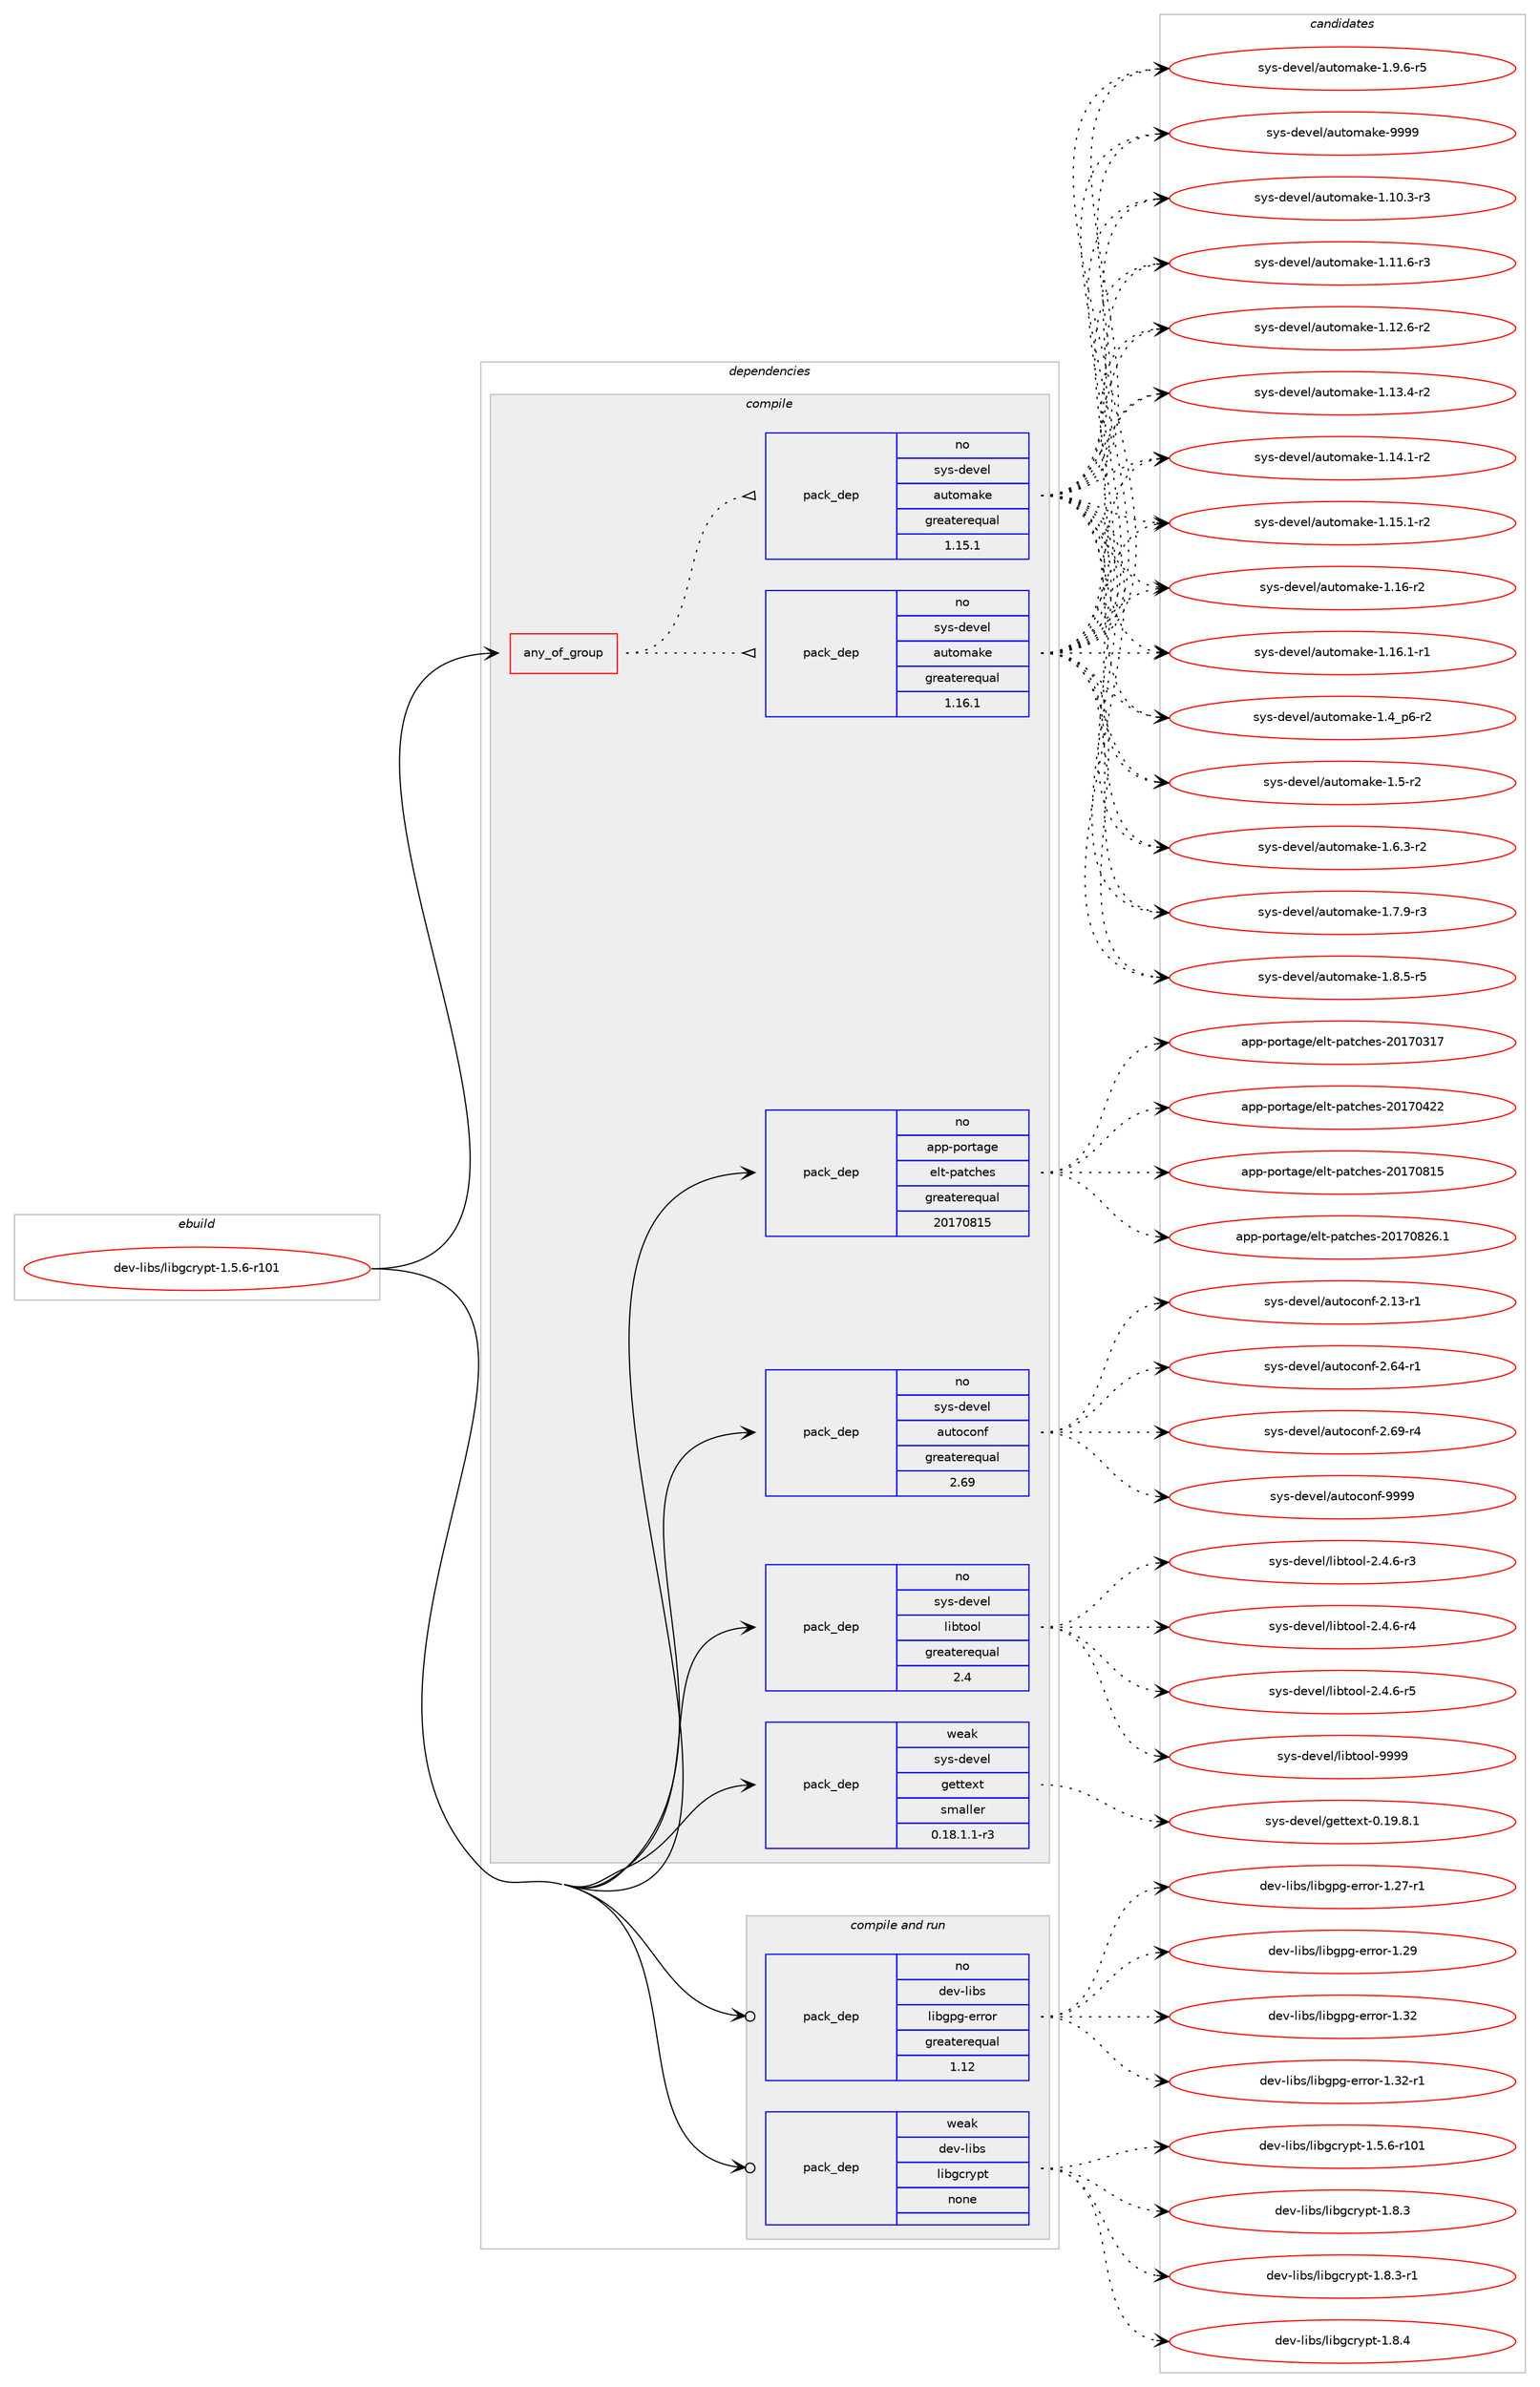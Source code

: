 digraph prolog {

# *************
# Graph options
# *************

newrank=true;
concentrate=true;
compound=true;
graph [rankdir=LR,fontname=Helvetica,fontsize=10,ranksep=1.5];#, ranksep=2.5, nodesep=0.2];
edge  [arrowhead=vee];
node  [fontname=Helvetica,fontsize=10];

# **********
# The ebuild
# **********

subgraph cluster_leftcol {
color=gray;
rank=same;
label=<<i>ebuild</i>>;
id [label="dev-libs/libgcrypt-1.5.6-r101", color=red, width=4, href="../dev-libs/libgcrypt-1.5.6-r101.svg"];
}

# ****************
# The dependencies
# ****************

subgraph cluster_midcol {
color=gray;
label=<<i>dependencies</i>>;
subgraph cluster_compile {
fillcolor="#eeeeee";
style=filled;
label=<<i>compile</i>>;
subgraph any22255 {
dependency1367778 [label=<<TABLE BORDER="0" CELLBORDER="1" CELLSPACING="0" CELLPADDING="4"><TR><TD CELLPADDING="10">any_of_group</TD></TR></TABLE>>, shape=none, color=red];subgraph pack979012 {
dependency1367779 [label=<<TABLE BORDER="0" CELLBORDER="1" CELLSPACING="0" CELLPADDING="4" WIDTH="220"><TR><TD ROWSPAN="6" CELLPADDING="30">pack_dep</TD></TR><TR><TD WIDTH="110">no</TD></TR><TR><TD>sys-devel</TD></TR><TR><TD>automake</TD></TR><TR><TD>greaterequal</TD></TR><TR><TD>1.16.1</TD></TR></TABLE>>, shape=none, color=blue];
}
dependency1367778:e -> dependency1367779:w [weight=20,style="dotted",arrowhead="oinv"];
subgraph pack979013 {
dependency1367780 [label=<<TABLE BORDER="0" CELLBORDER="1" CELLSPACING="0" CELLPADDING="4" WIDTH="220"><TR><TD ROWSPAN="6" CELLPADDING="30">pack_dep</TD></TR><TR><TD WIDTH="110">no</TD></TR><TR><TD>sys-devel</TD></TR><TR><TD>automake</TD></TR><TR><TD>greaterequal</TD></TR><TR><TD>1.15.1</TD></TR></TABLE>>, shape=none, color=blue];
}
dependency1367778:e -> dependency1367780:w [weight=20,style="dotted",arrowhead="oinv"];
}
id:e -> dependency1367778:w [weight=20,style="solid",arrowhead="vee"];
subgraph pack979014 {
dependency1367781 [label=<<TABLE BORDER="0" CELLBORDER="1" CELLSPACING="0" CELLPADDING="4" WIDTH="220"><TR><TD ROWSPAN="6" CELLPADDING="30">pack_dep</TD></TR><TR><TD WIDTH="110">no</TD></TR><TR><TD>app-portage</TD></TR><TR><TD>elt-patches</TD></TR><TR><TD>greaterequal</TD></TR><TR><TD>20170815</TD></TR></TABLE>>, shape=none, color=blue];
}
id:e -> dependency1367781:w [weight=20,style="solid",arrowhead="vee"];
subgraph pack979015 {
dependency1367782 [label=<<TABLE BORDER="0" CELLBORDER="1" CELLSPACING="0" CELLPADDING="4" WIDTH="220"><TR><TD ROWSPAN="6" CELLPADDING="30">pack_dep</TD></TR><TR><TD WIDTH="110">no</TD></TR><TR><TD>sys-devel</TD></TR><TR><TD>autoconf</TD></TR><TR><TD>greaterequal</TD></TR><TR><TD>2.69</TD></TR></TABLE>>, shape=none, color=blue];
}
id:e -> dependency1367782:w [weight=20,style="solid",arrowhead="vee"];
subgraph pack979016 {
dependency1367783 [label=<<TABLE BORDER="0" CELLBORDER="1" CELLSPACING="0" CELLPADDING="4" WIDTH="220"><TR><TD ROWSPAN="6" CELLPADDING="30">pack_dep</TD></TR><TR><TD WIDTH="110">no</TD></TR><TR><TD>sys-devel</TD></TR><TR><TD>libtool</TD></TR><TR><TD>greaterequal</TD></TR><TR><TD>2.4</TD></TR></TABLE>>, shape=none, color=blue];
}
id:e -> dependency1367783:w [weight=20,style="solid",arrowhead="vee"];
subgraph pack979017 {
dependency1367784 [label=<<TABLE BORDER="0" CELLBORDER="1" CELLSPACING="0" CELLPADDING="4" WIDTH="220"><TR><TD ROWSPAN="6" CELLPADDING="30">pack_dep</TD></TR><TR><TD WIDTH="110">weak</TD></TR><TR><TD>sys-devel</TD></TR><TR><TD>gettext</TD></TR><TR><TD>smaller</TD></TR><TR><TD>0.18.1.1-r3</TD></TR></TABLE>>, shape=none, color=blue];
}
id:e -> dependency1367784:w [weight=20,style="solid",arrowhead="vee"];
}
subgraph cluster_compileandrun {
fillcolor="#eeeeee";
style=filled;
label=<<i>compile and run</i>>;
subgraph pack979018 {
dependency1367785 [label=<<TABLE BORDER="0" CELLBORDER="1" CELLSPACING="0" CELLPADDING="4" WIDTH="220"><TR><TD ROWSPAN="6" CELLPADDING="30">pack_dep</TD></TR><TR><TD WIDTH="110">no</TD></TR><TR><TD>dev-libs</TD></TR><TR><TD>libgpg-error</TD></TR><TR><TD>greaterequal</TD></TR><TR><TD>1.12</TD></TR></TABLE>>, shape=none, color=blue];
}
id:e -> dependency1367785:w [weight=20,style="solid",arrowhead="odotvee"];
subgraph pack979019 {
dependency1367786 [label=<<TABLE BORDER="0" CELLBORDER="1" CELLSPACING="0" CELLPADDING="4" WIDTH="220"><TR><TD ROWSPAN="6" CELLPADDING="30">pack_dep</TD></TR><TR><TD WIDTH="110">weak</TD></TR><TR><TD>dev-libs</TD></TR><TR><TD>libgcrypt</TD></TR><TR><TD>none</TD></TR><TR><TD></TD></TR></TABLE>>, shape=none, color=blue];
}
id:e -> dependency1367786:w [weight=20,style="solid",arrowhead="odotvee"];
}
subgraph cluster_run {
fillcolor="#eeeeee";
style=filled;
label=<<i>run</i>>;
}
}

# **************
# The candidates
# **************

subgraph cluster_choices {
rank=same;
color=gray;
label=<<i>candidates</i>>;

subgraph choice979012 {
color=black;
nodesep=1;
choice11512111545100101118101108479711711611110997107101454946494846514511451 [label="sys-devel/automake-1.10.3-r3", color=red, width=4,href="../sys-devel/automake-1.10.3-r3.svg"];
choice11512111545100101118101108479711711611110997107101454946494946544511451 [label="sys-devel/automake-1.11.6-r3", color=red, width=4,href="../sys-devel/automake-1.11.6-r3.svg"];
choice11512111545100101118101108479711711611110997107101454946495046544511450 [label="sys-devel/automake-1.12.6-r2", color=red, width=4,href="../sys-devel/automake-1.12.6-r2.svg"];
choice11512111545100101118101108479711711611110997107101454946495146524511450 [label="sys-devel/automake-1.13.4-r2", color=red, width=4,href="../sys-devel/automake-1.13.4-r2.svg"];
choice11512111545100101118101108479711711611110997107101454946495246494511450 [label="sys-devel/automake-1.14.1-r2", color=red, width=4,href="../sys-devel/automake-1.14.1-r2.svg"];
choice11512111545100101118101108479711711611110997107101454946495346494511450 [label="sys-devel/automake-1.15.1-r2", color=red, width=4,href="../sys-devel/automake-1.15.1-r2.svg"];
choice1151211154510010111810110847971171161111099710710145494649544511450 [label="sys-devel/automake-1.16-r2", color=red, width=4,href="../sys-devel/automake-1.16-r2.svg"];
choice11512111545100101118101108479711711611110997107101454946495446494511449 [label="sys-devel/automake-1.16.1-r1", color=red, width=4,href="../sys-devel/automake-1.16.1-r1.svg"];
choice115121115451001011181011084797117116111109971071014549465295112544511450 [label="sys-devel/automake-1.4_p6-r2", color=red, width=4,href="../sys-devel/automake-1.4_p6-r2.svg"];
choice11512111545100101118101108479711711611110997107101454946534511450 [label="sys-devel/automake-1.5-r2", color=red, width=4,href="../sys-devel/automake-1.5-r2.svg"];
choice115121115451001011181011084797117116111109971071014549465446514511450 [label="sys-devel/automake-1.6.3-r2", color=red, width=4,href="../sys-devel/automake-1.6.3-r2.svg"];
choice115121115451001011181011084797117116111109971071014549465546574511451 [label="sys-devel/automake-1.7.9-r3", color=red, width=4,href="../sys-devel/automake-1.7.9-r3.svg"];
choice115121115451001011181011084797117116111109971071014549465646534511453 [label="sys-devel/automake-1.8.5-r5", color=red, width=4,href="../sys-devel/automake-1.8.5-r5.svg"];
choice115121115451001011181011084797117116111109971071014549465746544511453 [label="sys-devel/automake-1.9.6-r5", color=red, width=4,href="../sys-devel/automake-1.9.6-r5.svg"];
choice115121115451001011181011084797117116111109971071014557575757 [label="sys-devel/automake-9999", color=red, width=4,href="../sys-devel/automake-9999.svg"];
dependency1367779:e -> choice11512111545100101118101108479711711611110997107101454946494846514511451:w [style=dotted,weight="100"];
dependency1367779:e -> choice11512111545100101118101108479711711611110997107101454946494946544511451:w [style=dotted,weight="100"];
dependency1367779:e -> choice11512111545100101118101108479711711611110997107101454946495046544511450:w [style=dotted,weight="100"];
dependency1367779:e -> choice11512111545100101118101108479711711611110997107101454946495146524511450:w [style=dotted,weight="100"];
dependency1367779:e -> choice11512111545100101118101108479711711611110997107101454946495246494511450:w [style=dotted,weight="100"];
dependency1367779:e -> choice11512111545100101118101108479711711611110997107101454946495346494511450:w [style=dotted,weight="100"];
dependency1367779:e -> choice1151211154510010111810110847971171161111099710710145494649544511450:w [style=dotted,weight="100"];
dependency1367779:e -> choice11512111545100101118101108479711711611110997107101454946495446494511449:w [style=dotted,weight="100"];
dependency1367779:e -> choice115121115451001011181011084797117116111109971071014549465295112544511450:w [style=dotted,weight="100"];
dependency1367779:e -> choice11512111545100101118101108479711711611110997107101454946534511450:w [style=dotted,weight="100"];
dependency1367779:e -> choice115121115451001011181011084797117116111109971071014549465446514511450:w [style=dotted,weight="100"];
dependency1367779:e -> choice115121115451001011181011084797117116111109971071014549465546574511451:w [style=dotted,weight="100"];
dependency1367779:e -> choice115121115451001011181011084797117116111109971071014549465646534511453:w [style=dotted,weight="100"];
dependency1367779:e -> choice115121115451001011181011084797117116111109971071014549465746544511453:w [style=dotted,weight="100"];
dependency1367779:e -> choice115121115451001011181011084797117116111109971071014557575757:w [style=dotted,weight="100"];
}
subgraph choice979013 {
color=black;
nodesep=1;
choice11512111545100101118101108479711711611110997107101454946494846514511451 [label="sys-devel/automake-1.10.3-r3", color=red, width=4,href="../sys-devel/automake-1.10.3-r3.svg"];
choice11512111545100101118101108479711711611110997107101454946494946544511451 [label="sys-devel/automake-1.11.6-r3", color=red, width=4,href="../sys-devel/automake-1.11.6-r3.svg"];
choice11512111545100101118101108479711711611110997107101454946495046544511450 [label="sys-devel/automake-1.12.6-r2", color=red, width=4,href="../sys-devel/automake-1.12.6-r2.svg"];
choice11512111545100101118101108479711711611110997107101454946495146524511450 [label="sys-devel/automake-1.13.4-r2", color=red, width=4,href="../sys-devel/automake-1.13.4-r2.svg"];
choice11512111545100101118101108479711711611110997107101454946495246494511450 [label="sys-devel/automake-1.14.1-r2", color=red, width=4,href="../sys-devel/automake-1.14.1-r2.svg"];
choice11512111545100101118101108479711711611110997107101454946495346494511450 [label="sys-devel/automake-1.15.1-r2", color=red, width=4,href="../sys-devel/automake-1.15.1-r2.svg"];
choice1151211154510010111810110847971171161111099710710145494649544511450 [label="sys-devel/automake-1.16-r2", color=red, width=4,href="../sys-devel/automake-1.16-r2.svg"];
choice11512111545100101118101108479711711611110997107101454946495446494511449 [label="sys-devel/automake-1.16.1-r1", color=red, width=4,href="../sys-devel/automake-1.16.1-r1.svg"];
choice115121115451001011181011084797117116111109971071014549465295112544511450 [label="sys-devel/automake-1.4_p6-r2", color=red, width=4,href="../sys-devel/automake-1.4_p6-r2.svg"];
choice11512111545100101118101108479711711611110997107101454946534511450 [label="sys-devel/automake-1.5-r2", color=red, width=4,href="../sys-devel/automake-1.5-r2.svg"];
choice115121115451001011181011084797117116111109971071014549465446514511450 [label="sys-devel/automake-1.6.3-r2", color=red, width=4,href="../sys-devel/automake-1.6.3-r2.svg"];
choice115121115451001011181011084797117116111109971071014549465546574511451 [label="sys-devel/automake-1.7.9-r3", color=red, width=4,href="../sys-devel/automake-1.7.9-r3.svg"];
choice115121115451001011181011084797117116111109971071014549465646534511453 [label="sys-devel/automake-1.8.5-r5", color=red, width=4,href="../sys-devel/automake-1.8.5-r5.svg"];
choice115121115451001011181011084797117116111109971071014549465746544511453 [label="sys-devel/automake-1.9.6-r5", color=red, width=4,href="../sys-devel/automake-1.9.6-r5.svg"];
choice115121115451001011181011084797117116111109971071014557575757 [label="sys-devel/automake-9999", color=red, width=4,href="../sys-devel/automake-9999.svg"];
dependency1367780:e -> choice11512111545100101118101108479711711611110997107101454946494846514511451:w [style=dotted,weight="100"];
dependency1367780:e -> choice11512111545100101118101108479711711611110997107101454946494946544511451:w [style=dotted,weight="100"];
dependency1367780:e -> choice11512111545100101118101108479711711611110997107101454946495046544511450:w [style=dotted,weight="100"];
dependency1367780:e -> choice11512111545100101118101108479711711611110997107101454946495146524511450:w [style=dotted,weight="100"];
dependency1367780:e -> choice11512111545100101118101108479711711611110997107101454946495246494511450:w [style=dotted,weight="100"];
dependency1367780:e -> choice11512111545100101118101108479711711611110997107101454946495346494511450:w [style=dotted,weight="100"];
dependency1367780:e -> choice1151211154510010111810110847971171161111099710710145494649544511450:w [style=dotted,weight="100"];
dependency1367780:e -> choice11512111545100101118101108479711711611110997107101454946495446494511449:w [style=dotted,weight="100"];
dependency1367780:e -> choice115121115451001011181011084797117116111109971071014549465295112544511450:w [style=dotted,weight="100"];
dependency1367780:e -> choice11512111545100101118101108479711711611110997107101454946534511450:w [style=dotted,weight="100"];
dependency1367780:e -> choice115121115451001011181011084797117116111109971071014549465446514511450:w [style=dotted,weight="100"];
dependency1367780:e -> choice115121115451001011181011084797117116111109971071014549465546574511451:w [style=dotted,weight="100"];
dependency1367780:e -> choice115121115451001011181011084797117116111109971071014549465646534511453:w [style=dotted,weight="100"];
dependency1367780:e -> choice115121115451001011181011084797117116111109971071014549465746544511453:w [style=dotted,weight="100"];
dependency1367780:e -> choice115121115451001011181011084797117116111109971071014557575757:w [style=dotted,weight="100"];
}
subgraph choice979014 {
color=black;
nodesep=1;
choice97112112451121111141169710310147101108116451129711699104101115455048495548514955 [label="app-portage/elt-patches-20170317", color=red, width=4,href="../app-portage/elt-patches-20170317.svg"];
choice97112112451121111141169710310147101108116451129711699104101115455048495548525050 [label="app-portage/elt-patches-20170422", color=red, width=4,href="../app-portage/elt-patches-20170422.svg"];
choice97112112451121111141169710310147101108116451129711699104101115455048495548564953 [label="app-portage/elt-patches-20170815", color=red, width=4,href="../app-portage/elt-patches-20170815.svg"];
choice971121124511211111411697103101471011081164511297116991041011154550484955485650544649 [label="app-portage/elt-patches-20170826.1", color=red, width=4,href="../app-portage/elt-patches-20170826.1.svg"];
dependency1367781:e -> choice97112112451121111141169710310147101108116451129711699104101115455048495548514955:w [style=dotted,weight="100"];
dependency1367781:e -> choice97112112451121111141169710310147101108116451129711699104101115455048495548525050:w [style=dotted,weight="100"];
dependency1367781:e -> choice97112112451121111141169710310147101108116451129711699104101115455048495548564953:w [style=dotted,weight="100"];
dependency1367781:e -> choice971121124511211111411697103101471011081164511297116991041011154550484955485650544649:w [style=dotted,weight="100"];
}
subgraph choice979015 {
color=black;
nodesep=1;
choice1151211154510010111810110847971171161119911111010245504649514511449 [label="sys-devel/autoconf-2.13-r1", color=red, width=4,href="../sys-devel/autoconf-2.13-r1.svg"];
choice1151211154510010111810110847971171161119911111010245504654524511449 [label="sys-devel/autoconf-2.64-r1", color=red, width=4,href="../sys-devel/autoconf-2.64-r1.svg"];
choice1151211154510010111810110847971171161119911111010245504654574511452 [label="sys-devel/autoconf-2.69-r4", color=red, width=4,href="../sys-devel/autoconf-2.69-r4.svg"];
choice115121115451001011181011084797117116111991111101024557575757 [label="sys-devel/autoconf-9999", color=red, width=4,href="../sys-devel/autoconf-9999.svg"];
dependency1367782:e -> choice1151211154510010111810110847971171161119911111010245504649514511449:w [style=dotted,weight="100"];
dependency1367782:e -> choice1151211154510010111810110847971171161119911111010245504654524511449:w [style=dotted,weight="100"];
dependency1367782:e -> choice1151211154510010111810110847971171161119911111010245504654574511452:w [style=dotted,weight="100"];
dependency1367782:e -> choice115121115451001011181011084797117116111991111101024557575757:w [style=dotted,weight="100"];
}
subgraph choice979016 {
color=black;
nodesep=1;
choice1151211154510010111810110847108105981161111111084550465246544511451 [label="sys-devel/libtool-2.4.6-r3", color=red, width=4,href="../sys-devel/libtool-2.4.6-r3.svg"];
choice1151211154510010111810110847108105981161111111084550465246544511452 [label="sys-devel/libtool-2.4.6-r4", color=red, width=4,href="../sys-devel/libtool-2.4.6-r4.svg"];
choice1151211154510010111810110847108105981161111111084550465246544511453 [label="sys-devel/libtool-2.4.6-r5", color=red, width=4,href="../sys-devel/libtool-2.4.6-r5.svg"];
choice1151211154510010111810110847108105981161111111084557575757 [label="sys-devel/libtool-9999", color=red, width=4,href="../sys-devel/libtool-9999.svg"];
dependency1367783:e -> choice1151211154510010111810110847108105981161111111084550465246544511451:w [style=dotted,weight="100"];
dependency1367783:e -> choice1151211154510010111810110847108105981161111111084550465246544511452:w [style=dotted,weight="100"];
dependency1367783:e -> choice1151211154510010111810110847108105981161111111084550465246544511453:w [style=dotted,weight="100"];
dependency1367783:e -> choice1151211154510010111810110847108105981161111111084557575757:w [style=dotted,weight="100"];
}
subgraph choice979017 {
color=black;
nodesep=1;
choice1151211154510010111810110847103101116116101120116454846495746564649 [label="sys-devel/gettext-0.19.8.1", color=red, width=4,href="../sys-devel/gettext-0.19.8.1.svg"];
dependency1367784:e -> choice1151211154510010111810110847103101116116101120116454846495746564649:w [style=dotted,weight="100"];
}
subgraph choice979018 {
color=black;
nodesep=1;
choice100101118451081059811547108105981031121034510111411411111445494650554511449 [label="dev-libs/libgpg-error-1.27-r1", color=red, width=4,href="../dev-libs/libgpg-error-1.27-r1.svg"];
choice10010111845108105981154710810598103112103451011141141111144549465057 [label="dev-libs/libgpg-error-1.29", color=red, width=4,href="../dev-libs/libgpg-error-1.29.svg"];
choice10010111845108105981154710810598103112103451011141141111144549465150 [label="dev-libs/libgpg-error-1.32", color=red, width=4,href="../dev-libs/libgpg-error-1.32.svg"];
choice100101118451081059811547108105981031121034510111411411111445494651504511449 [label="dev-libs/libgpg-error-1.32-r1", color=red, width=4,href="../dev-libs/libgpg-error-1.32-r1.svg"];
dependency1367785:e -> choice100101118451081059811547108105981031121034510111411411111445494650554511449:w [style=dotted,weight="100"];
dependency1367785:e -> choice10010111845108105981154710810598103112103451011141141111144549465057:w [style=dotted,weight="100"];
dependency1367785:e -> choice10010111845108105981154710810598103112103451011141141111144549465150:w [style=dotted,weight="100"];
dependency1367785:e -> choice100101118451081059811547108105981031121034510111411411111445494651504511449:w [style=dotted,weight="100"];
}
subgraph choice979019 {
color=black;
nodesep=1;
choice100101118451081059811547108105981039911412111211645494653465445114494849 [label="dev-libs/libgcrypt-1.5.6-r101", color=red, width=4,href="../dev-libs/libgcrypt-1.5.6-r101.svg"];
choice1001011184510810598115471081059810399114121112116454946564651 [label="dev-libs/libgcrypt-1.8.3", color=red, width=4,href="../dev-libs/libgcrypt-1.8.3.svg"];
choice10010111845108105981154710810598103991141211121164549465646514511449 [label="dev-libs/libgcrypt-1.8.3-r1", color=red, width=4,href="../dev-libs/libgcrypt-1.8.3-r1.svg"];
choice1001011184510810598115471081059810399114121112116454946564652 [label="dev-libs/libgcrypt-1.8.4", color=red, width=4,href="../dev-libs/libgcrypt-1.8.4.svg"];
dependency1367786:e -> choice100101118451081059811547108105981039911412111211645494653465445114494849:w [style=dotted,weight="100"];
dependency1367786:e -> choice1001011184510810598115471081059810399114121112116454946564651:w [style=dotted,weight="100"];
dependency1367786:e -> choice10010111845108105981154710810598103991141211121164549465646514511449:w [style=dotted,weight="100"];
dependency1367786:e -> choice1001011184510810598115471081059810399114121112116454946564652:w [style=dotted,weight="100"];
}
}

}
